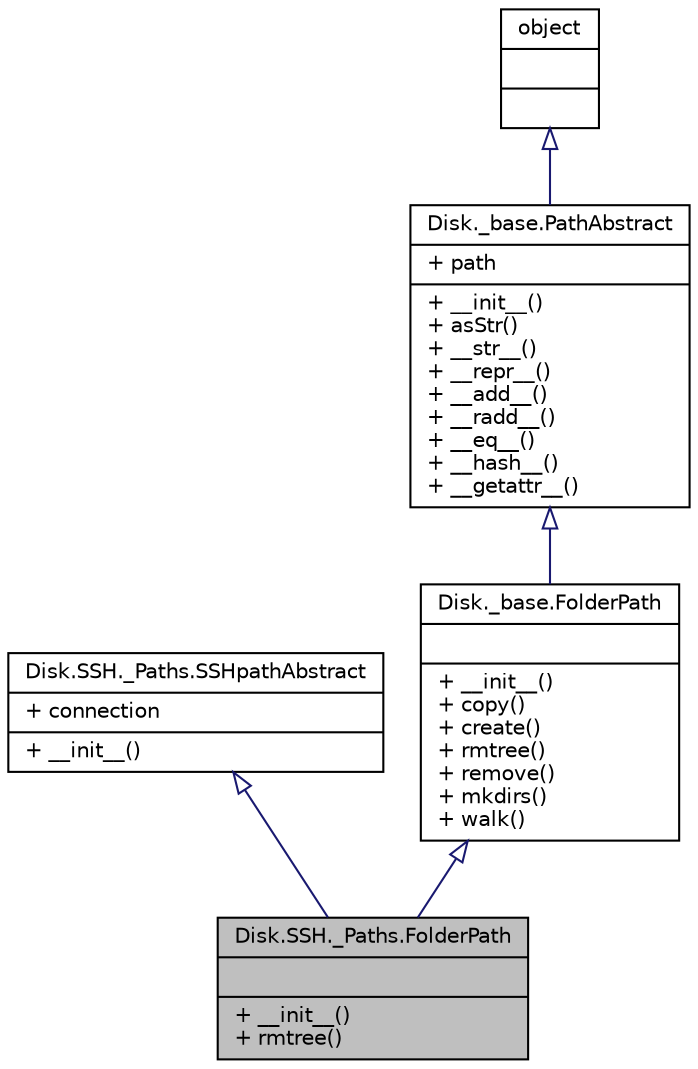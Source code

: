 digraph "Disk.SSH._Paths.FolderPath"
{
 // INTERACTIVE_SVG=YES
  bgcolor="transparent";
  edge [fontname="Helvetica",fontsize="10",labelfontname="Helvetica",labelfontsize="10"];
  node [fontname="Helvetica",fontsize="10",shape=record];
  Node1 [label="{Disk.SSH._Paths.FolderPath\n||+ __init__()\l+ rmtree()\l}",height=0.2,width=0.4,color="black", fillcolor="grey75", style="filled" fontcolor="black"];
  Node2 -> Node1 [dir="back",color="midnightblue",fontsize="10",style="solid",arrowtail="onormal",fontname="Helvetica"];
  Node2 [label="{Disk.SSH._Paths.SSHpathAbstract\n|+ connection\l|+ __init__()\l}",height=0.2,width=0.4,color="black",URL="$class_disk_1_1_s_s_h_1_1___paths_1_1_s_s_hpath_abstract.html"];
  Node3 -> Node1 [dir="back",color="midnightblue",fontsize="10",style="solid",arrowtail="onormal",fontname="Helvetica"];
  Node3 [label="{Disk._base.FolderPath\n||+ __init__()\l+ copy()\l+ create()\l+ rmtree()\l+ remove()\l+ mkdirs()\l+ walk()\l}",height=0.2,width=0.4,color="black",URL="$class_disk_1_1__base_1_1_folder_path.html",tooltip="Abstract concept of a folder path."];
  Node4 -> Node3 [dir="back",color="midnightblue",fontsize="10",style="solid",arrowtail="onormal",fontname="Helvetica"];
  Node4 [label="{Disk._base.PathAbstract\n|+ path\l|+ __init__()\l+ asStr()\l+ __str__()\l+ __repr__()\l+ __add__()\l+ __radd__()\l+ __eq__()\l+ __hash__()\l+ __getattr__()\l}",height=0.2,width=0.4,color="black",URL="$class_disk_1_1__base_1_1_path_abstract.html"];
  Node5 -> Node4 [dir="back",color="midnightblue",fontsize="10",style="solid",arrowtail="onormal",fontname="Helvetica"];
  Node5 [label="{object\n||}",height=0.2,width=0.4,color="black",URL="$classobject.html"];
}
